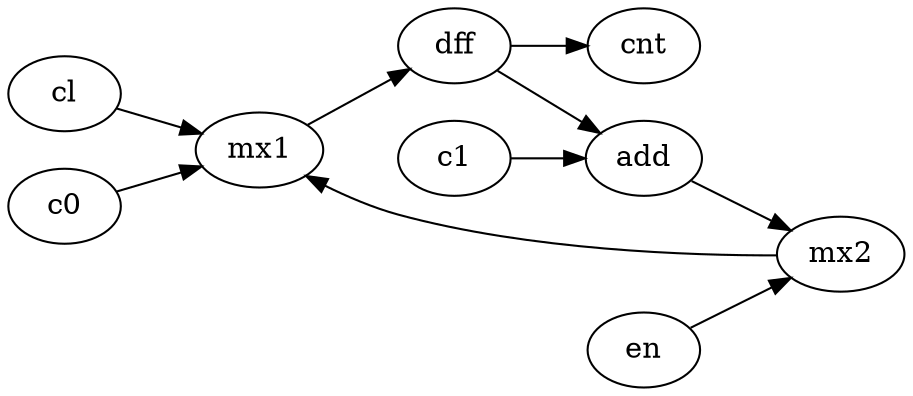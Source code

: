 digraph G {
  graph [ rankdir = "LR" ]
  cl->mx1
  en->mx2
  mx2->mx1
  c0->mx1
  mx1->dff
  dff->cnt
  dff->add
  c1->add
  add->mx2
}
